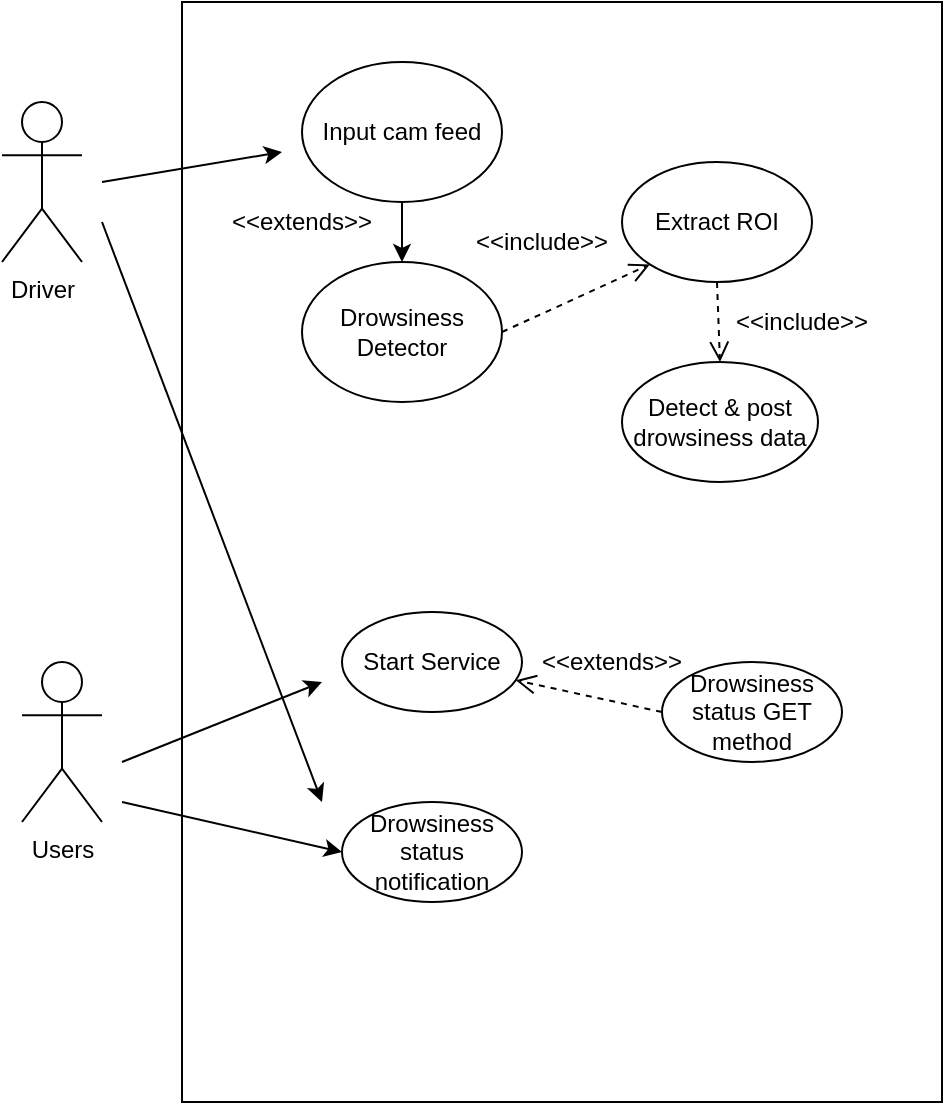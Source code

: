 <mxfile version="14.1.8" type="github">
  <diagram id="rVYyxoajfwzZvBVO0V4h" name="Page-1">
    <mxGraphModel dx="868" dy="410" grid="1" gridSize="10" guides="1" tooltips="1" connect="1" arrows="1" fold="1" page="1" pageScale="1" pageWidth="850" pageHeight="1100" math="0" shadow="0">
      <root>
        <mxCell id="0" />
        <mxCell id="1" parent="0" />
        <mxCell id="I6dQO1a8oMifDUHwkLTG-2" value="" style="whiteSpace=wrap;html=1;" vertex="1" parent="1">
          <mxGeometry x="230" y="60" width="380" height="550" as="geometry" />
        </mxCell>
        <mxCell id="I6dQO1a8oMifDUHwkLTG-6" value="Input cam feed" style="ellipse;whiteSpace=wrap;html=1;" vertex="1" parent="1">
          <mxGeometry x="290" y="90" width="100" height="70" as="geometry" />
        </mxCell>
        <mxCell id="I6dQO1a8oMifDUHwkLTG-11" value="" style="endArrow=classic;html=1;" edge="1" parent="1">
          <mxGeometry width="50" height="50" relative="1" as="geometry">
            <mxPoint x="190" y="150" as="sourcePoint" />
            <mxPoint x="280" y="135" as="targetPoint" />
          </mxGeometry>
        </mxCell>
        <mxCell id="I6dQO1a8oMifDUHwkLTG-16" value="&amp;lt;&amp;lt;extends&amp;gt;&amp;gt;" style="text;html=1;strokeColor=none;fillColor=none;align=center;verticalAlign=middle;whiteSpace=wrap;" vertex="1" parent="1">
          <mxGeometry x="270" y="160" width="40" height="20" as="geometry" />
        </mxCell>
        <mxCell id="I6dQO1a8oMifDUHwkLTG-17" value="Drowsiness Detector" style="ellipse;whiteSpace=wrap;html=1;" vertex="1" parent="1">
          <mxGeometry x="290" y="190" width="100" height="70" as="geometry" />
        </mxCell>
        <mxCell id="I6dQO1a8oMifDUHwkLTG-19" value="" style="endArrow=classic;html=1;entryX=0.5;entryY=0;entryDx=0;entryDy=0;" edge="1" parent="1" source="I6dQO1a8oMifDUHwkLTG-6" target="I6dQO1a8oMifDUHwkLTG-17">
          <mxGeometry width="50" height="50" relative="1" as="geometry">
            <mxPoint x="360" y="190" as="sourcePoint" />
            <mxPoint x="410" y="140" as="targetPoint" />
          </mxGeometry>
        </mxCell>
        <mxCell id="I6dQO1a8oMifDUHwkLTG-20" value="Extract ROI" style="ellipse;whiteSpace=wrap;html=1;" vertex="1" parent="1">
          <mxGeometry x="450" y="140" width="95" height="60" as="geometry" />
        </mxCell>
        <mxCell id="I6dQO1a8oMifDUHwkLTG-21" value="Detect &amp;amp; post drowsiness data" style="ellipse;whiteSpace=wrap;html=1;" vertex="1" parent="1">
          <mxGeometry x="450" y="240" width="98" height="60" as="geometry" />
        </mxCell>
        <mxCell id="I6dQO1a8oMifDUHwkLTG-27" value="Driver" style="shape=umlActor;verticalLabelPosition=bottom;verticalAlign=top;html=1;rounded=0;sketch=0;" vertex="1" parent="1">
          <mxGeometry x="140" y="110" width="40" height="80" as="geometry" />
        </mxCell>
        <mxCell id="I6dQO1a8oMifDUHwkLTG-30" value="&amp;lt;&amp;lt;include&amp;gt;&amp;gt;" style="text;html=1;strokeColor=none;fillColor=none;align=center;verticalAlign=middle;whiteSpace=wrap;rounded=0;sketch=0;" vertex="1" parent="1">
          <mxGeometry x="390" y="170" width="40" height="20" as="geometry" />
        </mxCell>
        <mxCell id="I6dQO1a8oMifDUHwkLTG-31" value="&amp;lt;&amp;lt;include&amp;gt;&amp;gt;" style="text;html=1;strokeColor=none;fillColor=none;align=center;verticalAlign=middle;whiteSpace=wrap;rounded=0;sketch=0;" vertex="1" parent="1">
          <mxGeometry x="520" y="210" width="40" height="20" as="geometry" />
        </mxCell>
        <mxCell id="I6dQO1a8oMifDUHwkLTG-32" value="&lt;br&gt;" style="html=1;verticalAlign=bottom;endArrow=open;dashed=1;endSize=8;exitX=1;exitY=0.5;exitDx=0;exitDy=0;entryX=0;entryY=1;entryDx=0;entryDy=0;" edge="1" parent="1" source="I6dQO1a8oMifDUHwkLTG-17" target="I6dQO1a8oMifDUHwkLTG-20">
          <mxGeometry relative="1" as="geometry">
            <mxPoint x="470" y="220" as="sourcePoint" />
            <mxPoint x="390" y="220" as="targetPoint" />
            <Array as="points" />
          </mxGeometry>
        </mxCell>
        <mxCell id="I6dQO1a8oMifDUHwkLTG-33" value="&lt;br&gt;" style="html=1;verticalAlign=bottom;endArrow=open;dashed=1;endSize=8;exitX=0.5;exitY=1;exitDx=0;exitDy=0;entryX=0.5;entryY=0;entryDx=0;entryDy=0;" edge="1" parent="1" source="I6dQO1a8oMifDUHwkLTG-20" target="I6dQO1a8oMifDUHwkLTG-21">
          <mxGeometry relative="1" as="geometry">
            <mxPoint x="400" y="235" as="sourcePoint" />
            <mxPoint x="474.091" y="201.325" as="targetPoint" />
            <Array as="points" />
          </mxGeometry>
        </mxCell>
        <mxCell id="I6dQO1a8oMifDUHwkLTG-35" value="Start Service" style="ellipse;whiteSpace=wrap;html=1;rounded=0;sketch=0;" vertex="1" parent="1">
          <mxGeometry x="310" y="365" width="90" height="50" as="geometry" />
        </mxCell>
        <mxCell id="I6dQO1a8oMifDUHwkLTG-36" value="Users" style="shape=umlActor;verticalLabelPosition=bottom;verticalAlign=top;html=1;rounded=0;sketch=0;" vertex="1" parent="1">
          <mxGeometry x="150" y="390" width="40" height="80" as="geometry" />
        </mxCell>
        <mxCell id="I6dQO1a8oMifDUHwkLTG-42" value="" style="endArrow=classic;html=1;" edge="1" parent="1">
          <mxGeometry width="50" height="50" relative="1" as="geometry">
            <mxPoint x="200" y="440" as="sourcePoint" />
            <mxPoint x="300" y="400" as="targetPoint" />
          </mxGeometry>
        </mxCell>
        <mxCell id="I6dQO1a8oMifDUHwkLTG-43" value="Drowsiness status notification" style="ellipse;whiteSpace=wrap;html=1;rounded=0;sketch=0;" vertex="1" parent="1">
          <mxGeometry x="310" y="460" width="90" height="50" as="geometry" />
        </mxCell>
        <mxCell id="I6dQO1a8oMifDUHwkLTG-47" value="Drowsiness status GET method" style="ellipse;whiteSpace=wrap;html=1;rounded=0;sketch=0;" vertex="1" parent="1">
          <mxGeometry x="470" y="390" width="90" height="50" as="geometry" />
        </mxCell>
        <mxCell id="I6dQO1a8oMifDUHwkLTG-50" value="" style="endArrow=classic;html=1;entryX=0;entryY=0.5;entryDx=0;entryDy=0;" edge="1" parent="1" target="I6dQO1a8oMifDUHwkLTG-43">
          <mxGeometry width="50" height="50" relative="1" as="geometry">
            <mxPoint x="200" y="460" as="sourcePoint" />
            <mxPoint x="310" y="461" as="targetPoint" />
          </mxGeometry>
        </mxCell>
        <mxCell id="I6dQO1a8oMifDUHwkLTG-53" value="&lt;br&gt;" style="html=1;verticalAlign=bottom;endArrow=open;dashed=1;endSize=8;exitX=0;exitY=0.5;exitDx=0;exitDy=0;" edge="1" parent="1" source="I6dQO1a8oMifDUHwkLTG-47" target="I6dQO1a8oMifDUHwkLTG-35">
          <mxGeometry relative="1" as="geometry">
            <mxPoint x="670" y="400" as="sourcePoint" />
            <mxPoint x="744.091" y="366.325" as="targetPoint" />
            <Array as="points" />
          </mxGeometry>
        </mxCell>
        <mxCell id="I6dQO1a8oMifDUHwkLTG-54" value="&amp;lt;&amp;lt;extends&amp;gt;&amp;gt;" style="text;html=1;strokeColor=none;fillColor=none;align=center;verticalAlign=middle;whiteSpace=wrap;" vertex="1" parent="1">
          <mxGeometry x="425" y="380" width="40" height="20" as="geometry" />
        </mxCell>
        <mxCell id="I6dQO1a8oMifDUHwkLTG-56" value="" style="endArrow=classic;html=1;" edge="1" parent="1">
          <mxGeometry width="50" height="50" relative="1" as="geometry">
            <mxPoint x="190" y="170" as="sourcePoint" />
            <mxPoint x="300" y="460" as="targetPoint" />
          </mxGeometry>
        </mxCell>
      </root>
    </mxGraphModel>
  </diagram>
</mxfile>
